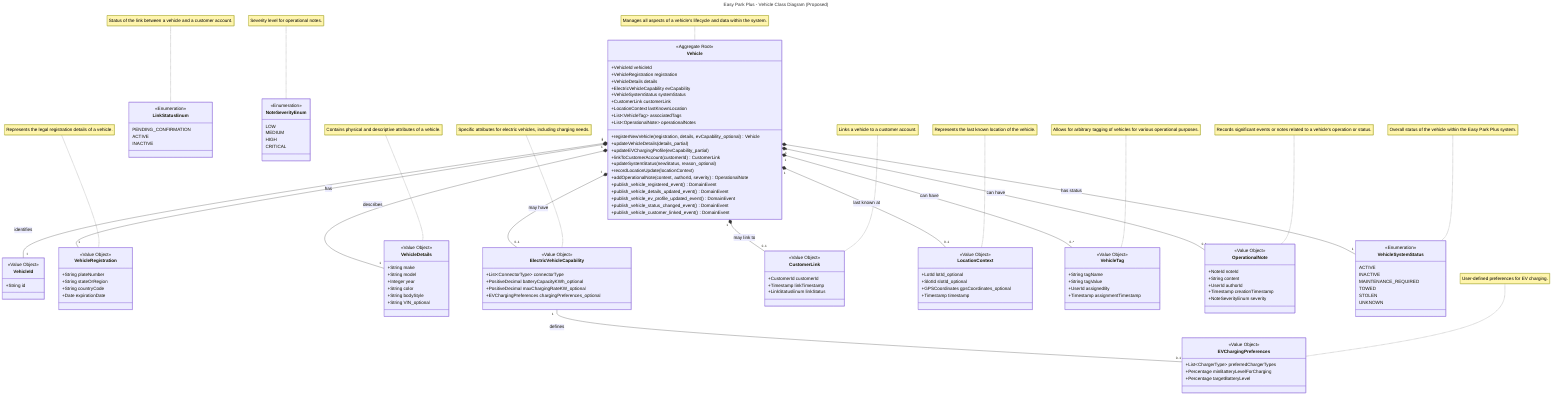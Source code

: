---
title: Easy Park Plus - Vehicle Class Diagram (Proposed)
---

classDiagram
    class Vehicle {
        <<Aggregate Root>>
        +VehicleId vehicleId
        +VehicleRegistration registration
        +VehicleDetails details
        +ElectricVehicleCapability evCapability
        +VehicleSystemStatus systemStatus
        +CustomerLink customerLink
        +LocationContext lastKnownLocation
        +List~VehicleTag~ associatedTags
        +List~OperationalNote~ operationalNotes
        +registerNewVehicle(registration, details, evCapability_optional) Vehicle
        +updateVehicleDetails(details_partial)
        +updateEVChargingProfile(evCapability_partial)
        +linkToCustomerAccount(customerId) CustomerLink
        +updateSystemStatus(newStatus, reason_optional)
        +recordLocationUpdate(locationContext)
        +addOperationalNote(content, authorId, severity) OperationalNote
        +publish_vehicle_registered_event() DomainEvent
        +publish_vehicle_details_updated_event() DomainEvent
        +publish_vehicle_ev_profile_updated_event() DomainEvent
        +publish_vehicle_status_changed_event() DomainEvent
        +publish_vehicle_customer_linked_event() DomainEvent
    }

    class VehicleId {
        <<Value Object>>
        +String id
    }

    class VehicleRegistration {
        <<Value Object>>
        +String plateNumber
        +String stateOrRegion
        +String countryCode
        +Date expirationDate
    }

    class VehicleDetails {
        <<Value Object>>
        +String make
        +String model
        +Integer year
        +String color
        +String bodyStyle
        +String VIN_optional
    }

    class ElectricVehicleCapability {
        <<Value Object>>
        +List~ConnectorType~ connectorType
        +PositiveDecimal batteryCapacityKWh_optional
        +PositiveDecimal maxChargingRateKW_optional
        +EVChargingPreferences chargingPreferences_optional
    }

    class EVChargingPreferences {
        <<Value Object>>
        +List~ChargerType~ preferredChargerTypes
        +Percentage minBatteryLevelForCharging
        +Percentage targetBatteryLevel
    }

    class CustomerLink {
        <<Value Object>>
        +CustomerId customerId
        +Timestamp linkTimestamp
        +LinkStatusEnum linkStatus
    }

    class LocationContext {
        <<Value Object>>
        +LotId lotId_optional
        +SlotId slotId_optional
        +GPSCoordinates gpsCoordinates_optional
        +Timestamp timestamp
    }

    class VehicleTag {
        <<Value Object>>
        +String tagName
        +String tagValue
        +UserId assignedBy
        +Timestamp assignmentTimestamp
    }

    class OperationalNote {
        <<Value Object>>
        +NoteId noteId
        +String content
        +UserId authorId
        +Timestamp creationTimestamp
        +NoteSeverityEnum severity
    }

    class VehicleSystemStatus {
        <<Enumeration>>
        ACTIVE
        INACTIVE
        MAINTENANCE_REQUIRED
        TOWED
        STOLEN
        UNKNOWN
    }

    class LinkStatusEnum {
        <<Enumeration>>
        PENDING_CONFIRMATION
        ACTIVE
        INACTIVE
    }

    class NoteSeverityEnum {
        <<Enumeration>>
        LOW
        MEDIUM
        HIGH
        CRITICAL
    }

    %% Relationships
    Vehicle "1" *-- "1" VehicleId : identifies
    Vehicle "1" *-- "1" VehicleRegistration : has
    Vehicle "1" *-- "1" VehicleDetails : describes
    Vehicle "1" *-- "0..1" ElectricVehicleCapability : may have
    Vehicle "1" *-- "1" VehicleSystemStatus : has status
    Vehicle "1" *-- "0..1" CustomerLink : may link to
    Vehicle "1" *-- "0..1" LocationContext : last known at
    Vehicle "1" *-- "0..*" VehicleTag : can have
    Vehicle "1" *-- "0..*" OperationalNote : can have
    ElectricVehicleCapability "1" -- "0..1" EVChargingPreferences : defines

    %% Notes
    note for Vehicle "Manages all aspects of a vehicle's lifecycle and data within the system."
    note for VehicleRegistration "Represents the legal registration details of a vehicle."
    note for VehicleDetails "Contains physical and descriptive attributes of a vehicle."
    note for ElectricVehicleCapability "Specific attributes for electric vehicles, including charging needs."
    note for EVChargingPreferences "User-defined preferences for EV charging."
    note for CustomerLink "Links a vehicle to a customer account."
    note for LocationContext "Represents the last known location of the vehicle."
    note for VehicleTag "Allows for arbitrary tagging of vehicles for various operational purposes."
    note for OperationalNote "Records significant events or notes related to a vehicle's operation or status."
    note for VehicleSystemStatus "Overall status of the vehicle within the Easy Park Plus system."
    note for LinkStatusEnum "Status of the link between a vehicle and a customer account."
    note for NoteSeverityEnum "Severity level for operational notes."